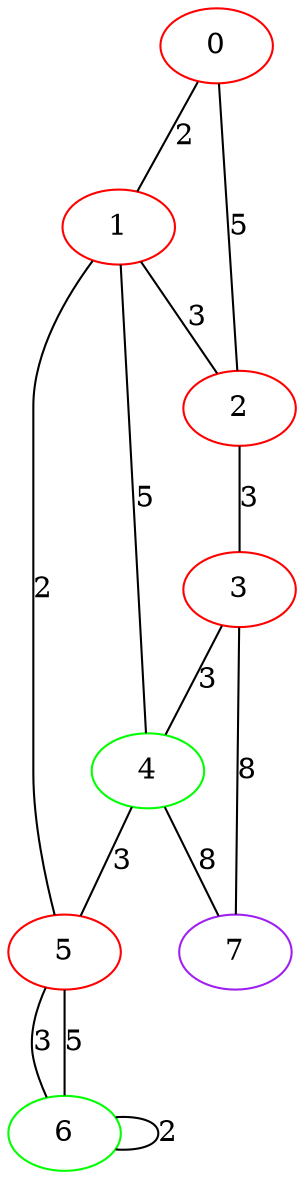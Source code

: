graph "" {
0 [color=red, weight=1];
1 [color=red, weight=1];
2 [color=red, weight=1];
3 [color=red, weight=1];
4 [color=green, weight=2];
5 [color=red, weight=1];
6 [color=green, weight=2];
7 [color=purple, weight=4];
0 -- 1  [key=0, label=2];
0 -- 2  [key=0, label=5];
1 -- 2  [key=0, label=3];
1 -- 4  [key=0, label=5];
1 -- 5  [key=0, label=2];
2 -- 3  [key=0, label=3];
3 -- 4  [key=0, label=3];
3 -- 7  [key=0, label=8];
4 -- 5  [key=0, label=3];
4 -- 7  [key=0, label=8];
5 -- 6  [key=0, label=3];
5 -- 6  [key=1, label=5];
6 -- 6  [key=0, label=2];
}
